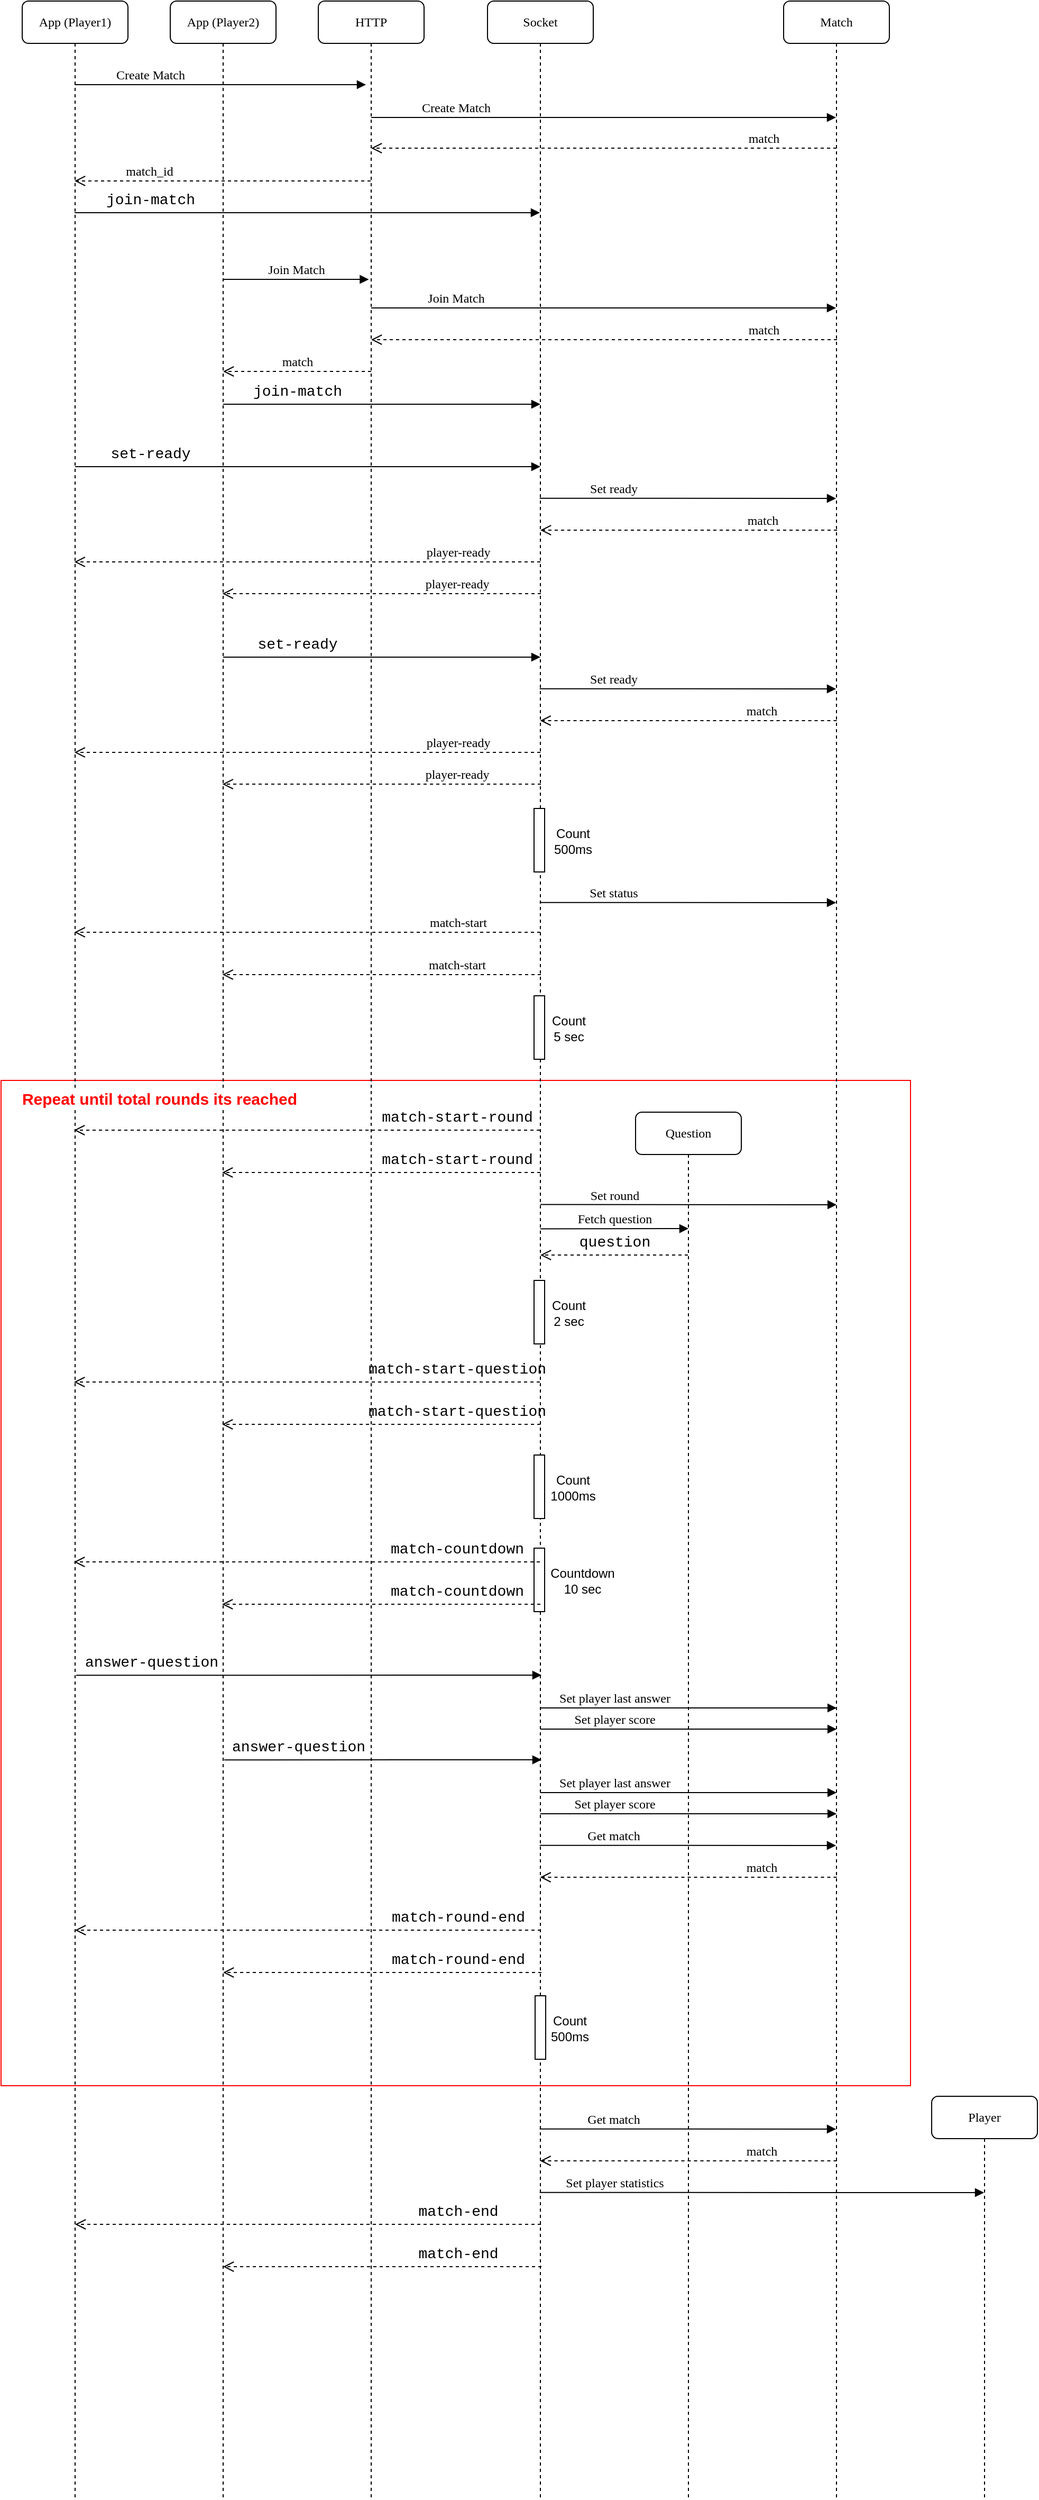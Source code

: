 <mxfile version="13.0.1" type="device"><diagram name="Page-1" id="13e1069c-82ec-6db2-03f1-153e76fe0fe0"><mxGraphModel dx="1673" dy="896" grid="1" gridSize="10" guides="1" tooltips="1" connect="1" arrows="1" fold="1" page="1" pageScale="1" pageWidth="1100" pageHeight="850" background="#ffffff" math="0" shadow="0"><root><mxCell id="0"/><mxCell id="1" parent="0"/><mxCell id="PFqszaUtLfjaEMv92QVj-67" value="" style="rounded=0;whiteSpace=wrap;html=1;fillColor=none;strokeColor=#FF0000;" vertex="1" parent="1"><mxGeometry x="60" y="1100" width="860" height="950" as="geometry"/></mxCell><mxCell id="7baba1c4bc27f4b0-2" value="HTTP" style="shape=umlLifeline;perimeter=lifelinePerimeter;whiteSpace=wrap;html=1;container=1;collapsible=0;recursiveResize=0;outlineConnect=0;rounded=1;shadow=0;comic=0;labelBackgroundColor=none;strokeWidth=1;fontFamily=Verdana;fontSize=12;align=center;" parent="1" vertex="1"><mxGeometry x="360" y="80" width="100" height="2360" as="geometry"/></mxCell><mxCell id="7baba1c4bc27f4b0-3" value="Socket" style="shape=umlLifeline;perimeter=lifelinePerimeter;whiteSpace=wrap;html=1;container=1;collapsible=0;recursiveResize=0;outlineConnect=0;rounded=1;shadow=0;comic=0;labelBackgroundColor=none;strokeWidth=1;fontFamily=Verdana;fontSize=12;align=center;" parent="1" vertex="1"><mxGeometry x="520" y="80" width="100" height="2360" as="geometry"/></mxCell><mxCell id="7baba1c4bc27f4b0-4" value="Question" style="shape=umlLifeline;perimeter=lifelinePerimeter;whiteSpace=wrap;html=1;container=1;collapsible=0;recursiveResize=0;outlineConnect=0;rounded=1;shadow=0;comic=0;labelBackgroundColor=none;strokeWidth=1;fontFamily=Verdana;fontSize=12;align=center;" parent="1" vertex="1"><mxGeometry x="660" y="1130" width="100" height="1310" as="geometry"/></mxCell><mxCell id="7baba1c4bc27f4b0-5" value="Match" style="shape=umlLifeline;perimeter=lifelinePerimeter;whiteSpace=wrap;html=1;container=1;collapsible=0;recursiveResize=0;outlineConnect=0;rounded=1;shadow=0;comic=0;labelBackgroundColor=none;strokeWidth=1;fontFamily=Verdana;fontSize=12;align=center;" parent="1" vertex="1"><mxGeometry x="800" y="80" width="100" height="2360" as="geometry"/></mxCell><mxCell id="7baba1c4bc27f4b0-8" value="App (Player2)" style="shape=umlLifeline;perimeter=lifelinePerimeter;whiteSpace=wrap;html=1;container=1;collapsible=0;recursiveResize=0;outlineConnect=0;rounded=1;shadow=0;comic=0;labelBackgroundColor=none;strokeWidth=1;fontFamily=Verdana;fontSize=12;align=center;" parent="1" vertex="1"><mxGeometry x="220" y="80" width="100" height="2360" as="geometry"/></mxCell><mxCell id="7baba1c4bc27f4b0-21" value="match_id" style="html=1;verticalAlign=bottom;endArrow=open;dashed=1;endSize=8;labelBackgroundColor=none;fontFamily=Verdana;fontSize=12;edgeStyle=elbowEdgeStyle;elbow=vertical;" parent="1" edge="1"><mxGeometry x="0.497" relative="1" as="geometry"><mxPoint x="129.5" y="250" as="targetPoint"/><Array as="points"><mxPoint x="330" y="250"/><mxPoint x="355" y="182"/><mxPoint x="385" y="182"/></Array><mxPoint x="409.5" y="250" as="sourcePoint"/><mxPoint as="offset"/></mxGeometry></mxCell><mxCell id="7baba1c4bc27f4b0-11" value="Create Match" style="html=1;verticalAlign=bottom;endArrow=block;entryX=0;entryY=0;labelBackgroundColor=none;fontFamily=Verdana;fontSize=12;edgeStyle=elbowEdgeStyle;elbow=vertical;" parent="1" edge="1"><mxGeometry x="0.183" y="-92" relative="1" as="geometry"><mxPoint x="129.5" y="159" as="sourcePoint"/><mxPoint x="405" y="159" as="targetPoint"/><mxPoint x="-92" y="-92" as="offset"/></mxGeometry></mxCell><mxCell id="PFqszaUtLfjaEMv92QVj-4" value="&lt;div style=&quot;font-family: &amp;#34;consolas&amp;#34; , &amp;#34;courier new&amp;#34; , monospace ; font-size: 14px ; line-height: 19px&quot;&gt;&lt;span&gt;join-match&lt;/span&gt;&lt;/div&gt;" style="html=1;verticalAlign=bottom;endArrow=block;labelBackgroundColor=none;fontFamily=Verdana;fontSize=12;edgeStyle=elbowEdgeStyle;elbow=vertical;" edge="1" parent="1"><mxGeometry y="-149" relative="1" as="geometry"><mxPoint x="129.5" y="280" as="sourcePoint"/><mxPoint x="569.5" y="280" as="targetPoint"/><mxPoint x="-149" y="-149" as="offset"/></mxGeometry></mxCell><mxCell id="PFqszaUtLfjaEMv92QVj-5" value="App (Player1)" style="shape=umlLifeline;perimeter=lifelinePerimeter;whiteSpace=wrap;html=1;container=1;collapsible=0;recursiveResize=0;outlineConnect=0;rounded=1;shadow=0;comic=0;labelBackgroundColor=none;strokeWidth=1;fontFamily=Verdana;fontSize=12;align=center;" vertex="1" parent="1"><mxGeometry x="80" y="80" width="100" height="2360" as="geometry"/></mxCell><mxCell id="PFqszaUtLfjaEMv92QVj-6" value="Join Match" style="html=1;verticalAlign=bottom;endArrow=block;entryX=0;entryY=0;labelBackgroundColor=none;fontFamily=Verdana;fontSize=12;edgeStyle=elbowEdgeStyle;elbow=vertical;" edge="1" parent="1"><mxGeometry relative="1" as="geometry"><mxPoint x="270" y="343" as="sourcePoint"/><mxPoint x="407.75" y="343" as="targetPoint"/><mxPoint as="offset"/></mxGeometry></mxCell><mxCell id="PFqszaUtLfjaEMv92QVj-7" value="&lt;div style=&quot;font-family: &amp;#34;consolas&amp;#34; , &amp;#34;courier new&amp;#34; , monospace ; font-size: 14px ; line-height: 19px&quot;&gt;&lt;span&gt;join-match&lt;/span&gt;&lt;/div&gt;" style="html=1;verticalAlign=bottom;endArrow=block;labelBackgroundColor=none;fontFamily=Verdana;fontSize=12;edgeStyle=elbowEdgeStyle;elbow=vertical;" edge="1" parent="1"><mxGeometry y="-80" relative="1" as="geometry"><mxPoint x="270" y="461" as="sourcePoint"/><mxPoint x="570" y="461" as="targetPoint"/><mxPoint x="-80" y="-80" as="offset"/></mxGeometry></mxCell><mxCell id="PFqszaUtLfjaEMv92QVj-8" value="Create Match" style="html=1;verticalAlign=bottom;endArrow=block;labelBackgroundColor=none;fontFamily=Verdana;fontSize=12;edgeStyle=elbowEdgeStyle;elbow=vertical;" edge="1" parent="1"><mxGeometry x="-0.113" y="-115" relative="1" as="geometry"><mxPoint x="410" y="190" as="sourcePoint"/><mxPoint x="849.5" y="190" as="targetPoint"/><mxPoint x="-115" y="-115" as="offset"/></mxGeometry></mxCell><mxCell id="PFqszaUtLfjaEMv92QVj-9" value="match" style="html=1;verticalAlign=bottom;endArrow=open;dashed=1;endSize=8;labelBackgroundColor=none;fontFamily=Verdana;fontSize=12;edgeStyle=elbowEdgeStyle;elbow=vertical;" edge="1" parent="1" target="7baba1c4bc27f4b0-2"><mxGeometry x="-0.638" y="-10" relative="1" as="geometry"><mxPoint x="569.75" y="219" as="targetPoint"/><Array as="points"><mxPoint x="770.25" y="219"/><mxPoint x="795.25" y="151"/><mxPoint x="825.25" y="151"/></Array><mxPoint x="850" y="219" as="sourcePoint"/><mxPoint x="10" y="10" as="offset"/></mxGeometry></mxCell><mxCell id="PFqszaUtLfjaEMv92QVj-10" value="match" style="html=1;verticalAlign=bottom;endArrow=open;dashed=1;endSize=8;labelBackgroundColor=none;fontFamily=Verdana;fontSize=12;edgeStyle=elbowEdgeStyle;elbow=vertical;" edge="1" parent="1"><mxGeometry x="-0.638" y="-9" relative="1" as="geometry"><mxPoint x="410" y="400" as="targetPoint"/><Array as="points"><mxPoint x="770.75" y="400"/><mxPoint x="795.75" y="332"/><mxPoint x="825.75" y="332"/></Array><mxPoint x="850.5" y="400" as="sourcePoint"/><mxPoint x="10" y="9" as="offset"/></mxGeometry></mxCell><mxCell id="PFqszaUtLfjaEMv92QVj-11" value="Join Match" style="html=1;verticalAlign=bottom;endArrow=block;labelBackgroundColor=none;fontFamily=Verdana;fontSize=12;edgeStyle=elbowEdgeStyle;elbow=vertical;" edge="1" parent="1"><mxGeometry x="-0.113" y="-115" relative="1" as="geometry"><mxPoint x="410" y="370" as="sourcePoint"/><mxPoint x="849.5" y="370" as="targetPoint"/><mxPoint x="-115" y="-115" as="offset"/></mxGeometry></mxCell><mxCell id="PFqszaUtLfjaEMv92QVj-13" value="match" style="html=1;verticalAlign=bottom;endArrow=open;dashed=1;endSize=8;labelBackgroundColor=none;fontFamily=Verdana;fontSize=12;edgeStyle=elbowEdgeStyle;elbow=vertical;" edge="1" parent="1"><mxGeometry x="0.136" y="-9" relative="1" as="geometry"><mxPoint x="270" y="430" as="targetPoint"/><Array as="points"><mxPoint x="330.5" y="430"/><mxPoint x="355.5" y="362"/><mxPoint x="385.5" y="362"/></Array><mxPoint x="410" y="430" as="sourcePoint"/><mxPoint x="9" y="9" as="offset"/></mxGeometry></mxCell><mxCell id="PFqszaUtLfjaEMv92QVj-14" value="&lt;div style=&quot;font-family: &amp;#34;consolas&amp;#34; , &amp;#34;courier new&amp;#34; , monospace ; font-size: 14px ; line-height: 19px&quot;&gt;&lt;span&gt;set-ready&lt;/span&gt;&lt;/div&gt;" style="html=1;verticalAlign=bottom;endArrow=block;labelBackgroundColor=none;fontFamily=Verdana;fontSize=12;edgeStyle=elbowEdgeStyle;elbow=vertical;" edge="1" parent="1"><mxGeometry y="-149" relative="1" as="geometry"><mxPoint x="130" y="520" as="sourcePoint"/><mxPoint x="570" y="520" as="targetPoint"/><mxPoint x="-149" y="-149" as="offset"/></mxGeometry></mxCell><mxCell id="PFqszaUtLfjaEMv92QVj-15" value="&lt;div style=&quot;font-family: &amp;#34;consolas&amp;#34; , &amp;#34;courier new&amp;#34; , monospace ; font-size: 14px ; line-height: 19px&quot;&gt;&lt;span&gt;set-ready&lt;/span&gt;&lt;/div&gt;" style="html=1;verticalAlign=bottom;endArrow=block;labelBackgroundColor=none;fontFamily=Verdana;fontSize=12;edgeStyle=elbowEdgeStyle;elbow=vertical;" edge="1" parent="1"><mxGeometry y="-80" relative="1" as="geometry"><mxPoint x="270" y="700" as="sourcePoint"/><mxPoint x="570" y="700" as="targetPoint"/><mxPoint x="-80" y="-80" as="offset"/></mxGeometry></mxCell><mxCell id="PFqszaUtLfjaEMv92QVj-16" value="match-start" style="html=1;verticalAlign=bottom;endArrow=open;dashed=1;endSize=8;labelBackgroundColor=none;fontFamily=Verdana;fontSize=12;edgeStyle=elbowEdgeStyle;elbow=vertical;" edge="1" parent="1"><mxGeometry x="-0.639" relative="1" as="geometry"><mxPoint x="129.324" y="960" as="targetPoint"/><Array as="points"><mxPoint x="490.5" y="960"/><mxPoint x="515.5" y="892"/><mxPoint x="545.5" y="892"/></Array><mxPoint x="570" y="960" as="sourcePoint"/><mxPoint x="1" as="offset"/></mxGeometry></mxCell><mxCell id="PFqszaUtLfjaEMv92QVj-17" value="match-start" style="html=1;verticalAlign=bottom;endArrow=open;dashed=1;endSize=8;labelBackgroundColor=none;fontFamily=Verdana;fontSize=12;edgeStyle=elbowEdgeStyle;elbow=vertical;" edge="1" parent="1"><mxGeometry x="-0.472" relative="1" as="geometry"><mxPoint x="269.324" y="1000" as="targetPoint"/><Array as="points"><mxPoint x="491" y="1000"/><mxPoint x="516" y="932"/><mxPoint x="546" y="932"/></Array><mxPoint x="570.5" y="1000" as="sourcePoint"/><mxPoint as="offset"/></mxGeometry></mxCell><mxCell id="PFqszaUtLfjaEMv92QVj-18" value="" style="rounded=0;whiteSpace=wrap;html=1;" vertex="1" parent="1"><mxGeometry x="564" y="1020" width="10" height="60" as="geometry"/></mxCell><mxCell id="PFqszaUtLfjaEMv92QVj-21" value="Count 5 sec" style="text;html=1;strokeColor=none;fillColor=none;align=center;verticalAlign=middle;whiteSpace=wrap;rounded=0;" vertex="1" parent="1"><mxGeometry x="577" y="1040" width="40" height="21" as="geometry"/></mxCell><mxCell id="PFqszaUtLfjaEMv92QVj-22" value="&lt;div style=&quot;font-family: &amp;#34;consolas&amp;#34; , &amp;#34;courier new&amp;#34; , monospace ; font-size: 14px ; line-height: 19px&quot;&gt;&lt;span&gt;match-start-round&lt;/span&gt;&lt;/div&gt;" style="html=1;verticalAlign=bottom;endArrow=open;dashed=1;endSize=8;labelBackgroundColor=none;fontFamily=Verdana;fontSize=12;edgeStyle=elbowEdgeStyle;elbow=vertical;" edge="1" parent="1"><mxGeometry x="-0.639" relative="1" as="geometry"><mxPoint x="129" y="1147" as="targetPoint"/><Array as="points"><mxPoint x="490" y="1147"/><mxPoint x="515" y="1079"/><mxPoint x="545" y="1079"/></Array><mxPoint x="569.5" y="1147" as="sourcePoint"/><mxPoint x="1" as="offset"/></mxGeometry></mxCell><mxCell id="PFqszaUtLfjaEMv92QVj-23" value="&lt;div style=&quot;font-family: &amp;#34;consolas&amp;#34; , &amp;#34;courier new&amp;#34; , monospace ; font-size: 14px ; line-height: 19px&quot;&gt;&lt;span&gt;match-start-round&lt;/span&gt;&lt;/div&gt;" style="html=1;verticalAlign=bottom;endArrow=open;dashed=1;endSize=8;labelBackgroundColor=none;fontFamily=Verdana;fontSize=12;edgeStyle=elbowEdgeStyle;elbow=vertical;" edge="1" parent="1"><mxGeometry x="-0.472" relative="1" as="geometry"><mxPoint x="269" y="1187" as="targetPoint"/><Array as="points"><mxPoint x="490.5" y="1187"/><mxPoint x="515.5" y="1119"/><mxPoint x="545.5" y="1119"/></Array><mxPoint x="570" y="1187" as="sourcePoint"/><mxPoint as="offset"/></mxGeometry></mxCell><mxCell id="PFqszaUtLfjaEMv92QVj-26" value="" style="rounded=0;whiteSpace=wrap;html=1;" vertex="1" parent="1"><mxGeometry x="564" y="1289" width="10" height="60" as="geometry"/></mxCell><mxCell id="PFqszaUtLfjaEMv92QVj-27" value="Count&lt;br&gt;2 sec" style="text;html=1;strokeColor=none;fillColor=none;align=center;verticalAlign=middle;whiteSpace=wrap;rounded=0;" vertex="1" parent="1"><mxGeometry x="577" y="1309" width="40" height="21" as="geometry"/></mxCell><mxCell id="PFqszaUtLfjaEMv92QVj-29" value="&lt;div style=&quot;font-family: &amp;#34;consolas&amp;#34; , &amp;#34;courier new&amp;#34; , monospace ; font-size: 14px ; line-height: 19px&quot;&gt;&lt;div style=&quot;font-family: &amp;#34;consolas&amp;#34; , &amp;#34;courier new&amp;#34; , monospace ; line-height: 19px&quot;&gt;&lt;span&gt;match-start-question&lt;/span&gt;&lt;/div&gt;&lt;/div&gt;" style="html=1;verticalAlign=bottom;endArrow=open;dashed=1;endSize=8;labelBackgroundColor=none;fontFamily=Verdana;fontSize=12;edgeStyle=elbowEdgeStyle;elbow=vertical;" edge="1" parent="1"><mxGeometry x="-0.639" relative="1" as="geometry"><mxPoint x="129" y="1385" as="targetPoint"/><Array as="points"><mxPoint x="490" y="1385"/><mxPoint x="515" y="1317"/><mxPoint x="545" y="1317"/></Array><mxPoint x="569.5" y="1385" as="sourcePoint"/><mxPoint x="1" as="offset"/></mxGeometry></mxCell><mxCell id="PFqszaUtLfjaEMv92QVj-30" value="&lt;div style=&quot;font-family: &amp;#34;consolas&amp;#34; , &amp;#34;courier new&amp;#34; , monospace ; font-size: 14px ; line-height: 19px&quot;&gt;&lt;div style=&quot;font-family: &amp;#34;consolas&amp;#34; , &amp;#34;courier new&amp;#34; , monospace ; line-height: 19px&quot;&gt;&lt;span&gt;match-start-question&lt;/span&gt;&lt;/div&gt;&lt;/div&gt;" style="html=1;verticalAlign=bottom;endArrow=open;dashed=1;endSize=8;labelBackgroundColor=none;fontFamily=Verdana;fontSize=12;edgeStyle=elbowEdgeStyle;elbow=vertical;" edge="1" parent="1"><mxGeometry x="-0.472" relative="1" as="geometry"><mxPoint x="269" y="1425" as="targetPoint"/><Array as="points"><mxPoint x="490.5" y="1425"/><mxPoint x="515.5" y="1357"/><mxPoint x="545.5" y="1357"/></Array><mxPoint x="570" y="1425" as="sourcePoint"/><mxPoint as="offset"/></mxGeometry></mxCell><mxCell id="PFqszaUtLfjaEMv92QVj-31" value="" style="rounded=0;whiteSpace=wrap;html=1;" vertex="1" parent="1"><mxGeometry x="564" y="1454" width="10" height="60" as="geometry"/></mxCell><mxCell id="PFqszaUtLfjaEMv92QVj-32" value="Count&lt;br&gt;1000ms" style="text;html=1;strokeColor=none;fillColor=none;align=center;verticalAlign=middle;whiteSpace=wrap;rounded=0;" vertex="1" parent="1"><mxGeometry x="581" y="1474" width="40" height="21" as="geometry"/></mxCell><mxCell id="PFqszaUtLfjaEMv92QVj-36" value="" style="rounded=0;whiteSpace=wrap;html=1;" vertex="1" parent="1"><mxGeometry x="564" y="1542" width="10" height="60" as="geometry"/></mxCell><mxCell id="PFqszaUtLfjaEMv92QVj-37" value="Countdown 10 sec" style="text;html=1;strokeColor=none;fillColor=none;align=center;verticalAlign=middle;whiteSpace=wrap;rounded=0;" vertex="1" parent="1"><mxGeometry x="590" y="1562" width="40" height="21" as="geometry"/></mxCell><mxCell id="PFqszaUtLfjaEMv92QVj-38" value="&lt;div style=&quot;font-family: &amp;#34;consolas&amp;#34; , &amp;#34;courier new&amp;#34; , monospace ; font-size: 14px ; line-height: 19px&quot;&gt;&lt;div style=&quot;font-family: &amp;#34;consolas&amp;#34; , &amp;#34;courier new&amp;#34; , monospace ; line-height: 19px&quot;&gt;&lt;span&gt;match-countdown&lt;/span&gt;&lt;/div&gt;&lt;/div&gt;" style="html=1;verticalAlign=bottom;endArrow=open;dashed=1;endSize=8;labelBackgroundColor=none;fontFamily=Verdana;fontSize=12;edgeStyle=elbowEdgeStyle;elbow=vertical;" edge="1" parent="1"><mxGeometry x="-0.639" relative="1" as="geometry"><mxPoint x="129" y="1555.0" as="targetPoint"/><Array as="points"><mxPoint x="490" y="1555"/><mxPoint x="515" y="1487"/><mxPoint x="545" y="1487"/></Array><mxPoint x="569.5" y="1555.0" as="sourcePoint"/><mxPoint x="1" as="offset"/></mxGeometry></mxCell><mxCell id="PFqszaUtLfjaEMv92QVj-39" value="&lt;div style=&quot;font-family: &amp;#34;consolas&amp;#34; , &amp;#34;courier new&amp;#34; , monospace ; font-size: 14px ; line-height: 19px&quot;&gt;&lt;div style=&quot;font-family: &amp;#34;consolas&amp;#34; , &amp;#34;courier new&amp;#34; , monospace ; line-height: 19px&quot;&gt;match-countdown&lt;br&gt;&lt;/div&gt;&lt;/div&gt;" style="html=1;verticalAlign=bottom;endArrow=open;dashed=1;endSize=8;labelBackgroundColor=none;fontFamily=Verdana;fontSize=12;edgeStyle=elbowEdgeStyle;elbow=vertical;" edge="1" parent="1"><mxGeometry x="-0.472" relative="1" as="geometry"><mxPoint x="269" y="1595" as="targetPoint"/><Array as="points"><mxPoint x="490.5" y="1595"/><mxPoint x="515.5" y="1527"/><mxPoint x="545.5" y="1527"/></Array><mxPoint x="570" y="1595" as="sourcePoint"/><mxPoint as="offset"/></mxGeometry></mxCell><mxCell id="PFqszaUtLfjaEMv92QVj-41" value="&lt;div style=&quot;font-family: &amp;#34;consolas&amp;#34; , &amp;#34;courier new&amp;#34; , monospace ; font-size: 14px ; line-height: 19px&quot;&gt;&lt;span&gt;answer-question&lt;/span&gt;&lt;/div&gt;" style="html=1;verticalAlign=bottom;endArrow=block;labelBackgroundColor=none;fontFamily=Verdana;fontSize=12;edgeStyle=elbowEdgeStyle;elbow=vertical;" edge="1" parent="1"><mxGeometry y="-149" relative="1" as="geometry"><mxPoint x="131" y="1662.12" as="sourcePoint"/><mxPoint x="571" y="1662.12" as="targetPoint"/><mxPoint x="-149" y="-149" as="offset"/></mxGeometry></mxCell><mxCell id="PFqszaUtLfjaEMv92QVj-42" value="&lt;div style=&quot;font-family: &amp;#34;consolas&amp;#34; , &amp;#34;courier new&amp;#34; , monospace ; font-size: 14px ; line-height: 19px&quot;&gt;answer-question&lt;br&gt;&lt;/div&gt;" style="html=1;verticalAlign=bottom;endArrow=block;labelBackgroundColor=none;fontFamily=Verdana;fontSize=12;edgeStyle=elbowEdgeStyle;elbow=vertical;" edge="1" parent="1"><mxGeometry y="-80" relative="1" as="geometry"><mxPoint x="271" y="1742.12" as="sourcePoint"/><mxPoint x="571" y="1742.12" as="targetPoint"/><mxPoint x="-80" y="-80" as="offset"/></mxGeometry></mxCell><mxCell id="PFqszaUtLfjaEMv92QVj-43" value="&lt;div style=&quot;font-family: &amp;#34;consolas&amp;#34; , &amp;#34;courier new&amp;#34; , monospace ; font-size: 14px ; line-height: 19px&quot;&gt;&lt;div style=&quot;font-family: &amp;#34;consolas&amp;#34; , &amp;#34;courier new&amp;#34; , monospace ; line-height: 19px&quot;&gt;&lt;span&gt;match-round-end&lt;/span&gt;&lt;/div&gt;&lt;/div&gt;" style="html=1;verticalAlign=bottom;endArrow=open;dashed=1;endSize=8;labelBackgroundColor=none;fontFamily=Verdana;fontSize=12;edgeStyle=elbowEdgeStyle;elbow=vertical;" edge="1" parent="1"><mxGeometry x="-0.639" relative="1" as="geometry"><mxPoint x="130" y="1903" as="targetPoint"/><Array as="points"><mxPoint x="491" y="1903"/><mxPoint x="516" y="1835"/><mxPoint x="546" y="1835"/></Array><mxPoint x="570.5" y="1903" as="sourcePoint"/><mxPoint x="1" as="offset"/></mxGeometry></mxCell><mxCell id="PFqszaUtLfjaEMv92QVj-44" value="&lt;div style=&quot;font-family: &amp;#34;consolas&amp;#34; , &amp;#34;courier new&amp;#34; , monospace ; font-size: 14px ; line-height: 19px&quot;&gt;&lt;div style=&quot;font-family: &amp;#34;consolas&amp;#34; , &amp;#34;courier new&amp;#34; , monospace ; line-height: 19px&quot;&gt;match-round-end&lt;br&gt;&lt;/div&gt;&lt;/div&gt;" style="html=1;verticalAlign=bottom;endArrow=open;dashed=1;endSize=8;labelBackgroundColor=none;fontFamily=Verdana;fontSize=12;edgeStyle=elbowEdgeStyle;elbow=vertical;" edge="1" parent="1"><mxGeometry x="-0.472" relative="1" as="geometry"><mxPoint x="270" y="1943" as="targetPoint"/><Array as="points"><mxPoint x="491.5" y="1943"/><mxPoint x="516.5" y="1875"/><mxPoint x="546.5" y="1875"/></Array><mxPoint x="571" y="1943" as="sourcePoint"/><mxPoint as="offset"/></mxGeometry></mxCell><mxCell id="PFqszaUtLfjaEMv92QVj-47" value="" style="rounded=0;whiteSpace=wrap;html=1;" vertex="1" parent="1"><mxGeometry x="565" y="1965" width="10" height="60" as="geometry"/></mxCell><mxCell id="PFqszaUtLfjaEMv92QVj-48" value="Count&lt;br&gt;500ms" style="text;html=1;strokeColor=none;fillColor=none;align=center;verticalAlign=middle;whiteSpace=wrap;rounded=0;" vertex="1" parent="1"><mxGeometry x="578" y="1985" width="40" height="21" as="geometry"/></mxCell><mxCell id="PFqszaUtLfjaEMv92QVj-68" value="Repeat until total rounds its reached" style="text;html=1;strokeColor=none;fillColor=none;align=center;verticalAlign=middle;whiteSpace=wrap;rounded=0;fontColor=#FF0000;fontStyle=1;fontSize=15;labelBackgroundColor=#ffffff;" vertex="1" parent="1"><mxGeometry x="60" y="1107" width="300" height="20" as="geometry"/></mxCell><mxCell id="PFqszaUtLfjaEMv92QVj-70" value="player-ready" style="html=1;verticalAlign=bottom;endArrow=open;dashed=1;endSize=8;labelBackgroundColor=none;fontFamily=Verdana;fontSize=12;edgeStyle=elbowEdgeStyle;elbow=vertical;" edge="1" parent="1"><mxGeometry x="-0.639" relative="1" as="geometry"><mxPoint x="129.324" y="610" as="targetPoint"/><Array as="points"><mxPoint x="490.5" y="610"/><mxPoint x="515.5" y="542"/><mxPoint x="545.5" y="542"/></Array><mxPoint x="570" y="610" as="sourcePoint"/><mxPoint x="1" as="offset"/></mxGeometry></mxCell><mxCell id="PFqszaUtLfjaEMv92QVj-71" value="player-ready" style="html=1;verticalAlign=bottom;endArrow=open;dashed=1;endSize=8;labelBackgroundColor=none;fontFamily=Verdana;fontSize=12;edgeStyle=elbowEdgeStyle;elbow=vertical;" edge="1" parent="1"><mxGeometry x="-0.472" relative="1" as="geometry"><mxPoint x="269.324" y="640" as="targetPoint"/><Array as="points"><mxPoint x="491" y="640"/><mxPoint x="516" y="572"/><mxPoint x="546" y="572"/></Array><mxPoint x="570.5" y="640" as="sourcePoint"/><mxPoint as="offset"/></mxGeometry></mxCell><mxCell id="PFqszaUtLfjaEMv92QVj-72" value="player-ready" style="html=1;verticalAlign=bottom;endArrow=open;dashed=1;endSize=8;labelBackgroundColor=none;fontFamily=Verdana;fontSize=12;edgeStyle=elbowEdgeStyle;elbow=vertical;" edge="1" parent="1"><mxGeometry x="-0.639" relative="1" as="geometry"><mxPoint x="129.324" y="790" as="targetPoint"/><Array as="points"><mxPoint x="490.5" y="790"/><mxPoint x="515.5" y="722"/><mxPoint x="545.5" y="722"/></Array><mxPoint x="570" y="790" as="sourcePoint"/><mxPoint x="1" as="offset"/></mxGeometry></mxCell><mxCell id="PFqszaUtLfjaEMv92QVj-73" value="player-ready" style="html=1;verticalAlign=bottom;endArrow=open;dashed=1;endSize=8;labelBackgroundColor=none;fontFamily=Verdana;fontSize=12;edgeStyle=elbowEdgeStyle;elbow=vertical;" edge="1" parent="1"><mxGeometry x="-0.472" relative="1" as="geometry"><mxPoint x="269.324" y="820" as="targetPoint"/><Array as="points"><mxPoint x="491" y="820"/><mxPoint x="516" y="752"/><mxPoint x="546" y="752"/></Array><mxPoint x="570.5" y="820" as="sourcePoint"/><mxPoint as="offset"/></mxGeometry></mxCell><mxCell id="PFqszaUtLfjaEMv92QVj-75" value="" style="rounded=0;whiteSpace=wrap;html=1;" vertex="1" parent="1"><mxGeometry x="564" y="843" width="10" height="60" as="geometry"/></mxCell><mxCell id="PFqszaUtLfjaEMv92QVj-76" value="Count&lt;br&gt;500ms" style="text;html=1;strokeColor=none;fillColor=none;align=center;verticalAlign=middle;whiteSpace=wrap;rounded=0;" vertex="1" parent="1"><mxGeometry x="581" y="863" width="40" height="21" as="geometry"/></mxCell><mxCell id="PFqszaUtLfjaEMv92QVj-80" value="&lt;div style=&quot;font-family: &amp;#34;consolas&amp;#34; , &amp;#34;courier new&amp;#34; , monospace ; font-size: 14px ; line-height: 19px&quot;&gt;&lt;div style=&quot;font-family: &amp;#34;consolas&amp;#34; , &amp;#34;courier new&amp;#34; , monospace ; line-height: 19px&quot;&gt;&lt;span&gt;match-end&lt;/span&gt;&lt;/div&gt;&lt;/div&gt;" style="html=1;verticalAlign=bottom;endArrow=open;dashed=1;endSize=8;labelBackgroundColor=none;fontFamily=Verdana;fontSize=12;edgeStyle=elbowEdgeStyle;elbow=vertical;" edge="1" parent="1"><mxGeometry x="-0.639" relative="1" as="geometry"><mxPoint x="130" y="2181" as="targetPoint"/><Array as="points"><mxPoint x="491" y="2181"/><mxPoint x="516" y="2113"/><mxPoint x="546" y="2113"/></Array><mxPoint x="570.5" y="2181" as="sourcePoint"/><mxPoint x="1" as="offset"/></mxGeometry></mxCell><mxCell id="PFqszaUtLfjaEMv92QVj-81" value="&lt;div style=&quot;font-family: &amp;#34;consolas&amp;#34; , &amp;#34;courier new&amp;#34; , monospace ; font-size: 14px ; line-height: 19px&quot;&gt;&lt;div style=&quot;font-family: &amp;#34;consolas&amp;#34; , &amp;#34;courier new&amp;#34; , monospace ; line-height: 19px&quot;&gt;match-end&lt;br&gt;&lt;/div&gt;&lt;/div&gt;" style="html=1;verticalAlign=bottom;endArrow=open;dashed=1;endSize=8;labelBackgroundColor=none;fontFamily=Verdana;fontSize=12;edgeStyle=elbowEdgeStyle;elbow=vertical;" edge="1" parent="1"><mxGeometry x="-0.472" relative="1" as="geometry"><mxPoint x="270" y="2221" as="targetPoint"/><Array as="points"><mxPoint x="491.5" y="2221"/><mxPoint x="516.5" y="2153"/><mxPoint x="546.5" y="2153"/></Array><mxPoint x="571" y="2221" as="sourcePoint"/><mxPoint as="offset"/></mxGeometry></mxCell><mxCell id="PFqszaUtLfjaEMv92QVj-84" value="Set ready" style="html=1;verticalAlign=bottom;endArrow=block;labelBackgroundColor=none;fontFamily=Verdana;fontSize=12;edgeStyle=elbowEdgeStyle;elbow=vertical;" edge="1" parent="1"><mxGeometry x="-0.493" relative="1" as="geometry"><mxPoint x="569.324" y="729.882" as="sourcePoint"/><mxPoint x="849.5" y="730" as="targetPoint"/><mxPoint x="-1" as="offset"/></mxGeometry></mxCell><mxCell id="PFqszaUtLfjaEMv92QVj-85" value="match" style="html=1;verticalAlign=bottom;endArrow=open;dashed=1;endSize=8;labelBackgroundColor=none;fontFamily=Verdana;fontSize=12;edgeStyle=elbowEdgeStyle;elbow=vertical;" edge="1" parent="1"><mxGeometry x="-0.431" y="-9" relative="1" as="geometry"><mxPoint x="570" y="580" as="targetPoint"/><Array as="points"><mxPoint x="770.75" y="580"/><mxPoint x="795.75" y="512"/><mxPoint x="825.75" y="512"/></Array><mxPoint x="850.5" y="580" as="sourcePoint"/><mxPoint x="9" y="9" as="offset"/></mxGeometry></mxCell><mxCell id="PFqszaUtLfjaEMv92QVj-86" value="match" style="html=1;verticalAlign=bottom;endArrow=open;dashed=1;endSize=8;labelBackgroundColor=none;fontFamily=Verdana;fontSize=12;edgeStyle=elbowEdgeStyle;elbow=vertical;" edge="1" parent="1"><mxGeometry x="-0.431" y="-9" relative="1" as="geometry"><mxPoint x="569.75" y="760" as="targetPoint"/><Array as="points"><mxPoint x="770.5" y="760"/><mxPoint x="795.5" y="692"/><mxPoint x="825.5" y="692"/></Array><mxPoint x="850.25" y="760" as="sourcePoint"/><mxPoint x="9" y="9" as="offset"/></mxGeometry></mxCell><mxCell id="PFqszaUtLfjaEMv92QVj-87" value="Set status" style="html=1;verticalAlign=bottom;endArrow=block;labelBackgroundColor=none;fontFamily=Verdana;fontSize=12;edgeStyle=elbowEdgeStyle;elbow=vertical;" edge="1" parent="1"><mxGeometry x="-0.493" relative="1" as="geometry"><mxPoint x="569.324" y="931.882" as="sourcePoint"/><mxPoint x="849.5" y="932" as="targetPoint"/><mxPoint x="-1" as="offset"/></mxGeometry></mxCell><mxCell id="PFqszaUtLfjaEMv92QVj-89" value="Set round" style="html=1;verticalAlign=bottom;endArrow=block;labelBackgroundColor=none;fontFamily=Verdana;fontSize=12;edgeStyle=elbowEdgeStyle;elbow=vertical;" edge="1" parent="1"><mxGeometry x="-0.493" relative="1" as="geometry"><mxPoint x="569.914" y="1217.232" as="sourcePoint"/><mxPoint x="850.09" y="1217.35" as="targetPoint"/><mxPoint x="-1" as="offset"/></mxGeometry></mxCell><mxCell id="PFqszaUtLfjaEMv92QVj-90" value="Fetch question" style="html=1;verticalAlign=bottom;endArrow=block;labelBackgroundColor=none;fontFamily=Verdana;fontSize=12;edgeStyle=elbowEdgeStyle;elbow=vertical;" edge="1" parent="1"><mxGeometry x="0.002" relative="1" as="geometry"><mxPoint x="569.914" y="1240.232" as="sourcePoint"/><mxPoint x="710" y="1240" as="targetPoint"/><mxPoint as="offset"/></mxGeometry></mxCell><mxCell id="PFqszaUtLfjaEMv92QVj-91" value="&lt;div style=&quot;font-family: &amp;#34;consolas&amp;#34; , &amp;#34;courier new&amp;#34; , monospace ; font-size: 14px ; line-height: 19px&quot;&gt;&lt;div style=&quot;font-family: &amp;#34;consolas&amp;#34; , &amp;#34;courier new&amp;#34; , monospace ; line-height: 19px&quot;&gt;&lt;span&gt;question&lt;/span&gt;&lt;/div&gt;&lt;/div&gt;" style="html=1;verticalAlign=bottom;endArrow=open;dashed=1;endSize=8;labelBackgroundColor=none;fontFamily=Verdana;fontSize=12;edgeStyle=elbowEdgeStyle;elbow=vertical;" edge="1" parent="1"><mxGeometry x="0.14" y="-10" relative="1" as="geometry"><mxPoint x="570" y="1265" as="targetPoint"/><Array as="points"><mxPoint x="630" y="1265"/><mxPoint x="655" y="1197"/><mxPoint x="685" y="1197"/></Array><mxPoint x="709.5" y="1265" as="sourcePoint"/><mxPoint x="10" y="10" as="offset"/></mxGeometry></mxCell><mxCell id="PFqszaUtLfjaEMv92QVj-92" value="Set player last answer" style="html=1;verticalAlign=bottom;endArrow=block;labelBackgroundColor=none;fontFamily=Verdana;fontSize=12;edgeStyle=elbowEdgeStyle;elbow=vertical;" edge="1" parent="1"><mxGeometry x="-0.493" relative="1" as="geometry"><mxPoint x="569.914" y="1693.002" as="sourcePoint"/><mxPoint x="850.09" y="1693.12" as="targetPoint"/><mxPoint x="-1" as="offset"/></mxGeometry></mxCell><mxCell id="PFqszaUtLfjaEMv92QVj-93" value="Set player score" style="html=1;verticalAlign=bottom;endArrow=block;labelBackgroundColor=none;fontFamily=Verdana;fontSize=12;edgeStyle=elbowEdgeStyle;elbow=vertical;" edge="1" parent="1"><mxGeometry x="-0.493" relative="1" as="geometry"><mxPoint x="569.914" y="1713.002" as="sourcePoint"/><mxPoint x="850.09" y="1713.12" as="targetPoint"/><mxPoint x="-1" as="offset"/></mxGeometry></mxCell><mxCell id="PFqszaUtLfjaEMv92QVj-95" value="Set player last answer" style="html=1;verticalAlign=bottom;endArrow=block;labelBackgroundColor=none;fontFamily=Verdana;fontSize=12;edgeStyle=elbowEdgeStyle;elbow=vertical;" edge="1" parent="1"><mxGeometry x="-0.493" relative="1" as="geometry"><mxPoint x="569.914" y="1773.002" as="sourcePoint"/><mxPoint x="850.09" y="1773.12" as="targetPoint"/><mxPoint x="-1" as="offset"/></mxGeometry></mxCell><mxCell id="PFqszaUtLfjaEMv92QVj-96" value="Set player score" style="html=1;verticalAlign=bottom;endArrow=block;labelBackgroundColor=none;fontFamily=Verdana;fontSize=12;edgeStyle=elbowEdgeStyle;elbow=vertical;" edge="1" parent="1"><mxGeometry x="-0.493" relative="1" as="geometry"><mxPoint x="569.914" y="1793.002" as="sourcePoint"/><mxPoint x="850.09" y="1793.12" as="targetPoint"/><mxPoint x="-1" as="offset"/></mxGeometry></mxCell><mxCell id="PFqszaUtLfjaEMv92QVj-99" value="Set ready" style="html=1;verticalAlign=bottom;endArrow=block;labelBackgroundColor=none;fontFamily=Verdana;fontSize=12;edgeStyle=elbowEdgeStyle;elbow=vertical;" edge="1" parent="1"><mxGeometry x="-0.493" relative="1" as="geometry"><mxPoint x="569.324" y="549.882" as="sourcePoint"/><mxPoint x="849.5" y="550" as="targetPoint"/><mxPoint x="-1" as="offset"/></mxGeometry></mxCell><mxCell id="PFqszaUtLfjaEMv92QVj-100" value="Get match" style="html=1;verticalAlign=bottom;endArrow=block;labelBackgroundColor=none;fontFamily=Verdana;fontSize=12;edgeStyle=elbowEdgeStyle;elbow=vertical;" edge="1" parent="1"><mxGeometry x="-0.493" relative="1" as="geometry"><mxPoint x="569.324" y="1822.882" as="sourcePoint"/><mxPoint x="849.5" y="1823" as="targetPoint"/><mxPoint x="-1" as="offset"/></mxGeometry></mxCell><mxCell id="PFqszaUtLfjaEMv92QVj-101" value="match" style="html=1;verticalAlign=bottom;endArrow=open;dashed=1;endSize=8;labelBackgroundColor=none;fontFamily=Verdana;fontSize=12;edgeStyle=elbowEdgeStyle;elbow=vertical;" edge="1" parent="1"><mxGeometry x="-0.431" y="-9" relative="1" as="geometry"><mxPoint x="569.75" y="1853" as="targetPoint"/><Array as="points"><mxPoint x="770.5" y="1853"/><mxPoint x="795.5" y="1785"/><mxPoint x="825.5" y="1785"/></Array><mxPoint x="850.25" y="1853" as="sourcePoint"/><mxPoint x="9" y="9" as="offset"/></mxGeometry></mxCell><mxCell id="PFqszaUtLfjaEMv92QVj-102" value="Get match" style="html=1;verticalAlign=bottom;endArrow=block;labelBackgroundColor=none;fontFamily=Verdana;fontSize=12;edgeStyle=elbowEdgeStyle;elbow=vertical;" edge="1" parent="1"><mxGeometry x="-0.493" relative="1" as="geometry"><mxPoint x="569.324" y="2090.882" as="sourcePoint"/><mxPoint x="849.5" y="2091" as="targetPoint"/><mxPoint x="-1" as="offset"/></mxGeometry></mxCell><mxCell id="PFqszaUtLfjaEMv92QVj-103" value="match" style="html=1;verticalAlign=bottom;endArrow=open;dashed=1;endSize=8;labelBackgroundColor=none;fontFamily=Verdana;fontSize=12;edgeStyle=elbowEdgeStyle;elbow=vertical;" edge="1" parent="1"><mxGeometry x="-0.431" y="-9" relative="1" as="geometry"><mxPoint x="569.75" y="2121" as="targetPoint"/><Array as="points"><mxPoint x="770.5" y="2121"/><mxPoint x="795.5" y="2053"/><mxPoint x="825.5" y="2053"/></Array><mxPoint x="850.25" y="2121" as="sourcePoint"/><mxPoint x="9" y="9" as="offset"/></mxGeometry></mxCell><mxCell id="PFqszaUtLfjaEMv92QVj-104" value="Player" style="shape=umlLifeline;perimeter=lifelinePerimeter;whiteSpace=wrap;html=1;container=1;collapsible=0;recursiveResize=0;outlineConnect=0;rounded=1;shadow=0;comic=0;labelBackgroundColor=none;strokeWidth=1;fontFamily=Verdana;fontSize=12;align=center;" vertex="1" parent="1"><mxGeometry x="940" y="2060" width="100" height="380" as="geometry"/></mxCell><mxCell id="PFqszaUtLfjaEMv92QVj-105" value="Set player statistics" style="html=1;verticalAlign=bottom;endArrow=block;labelBackgroundColor=none;fontFamily=Verdana;fontSize=12;edgeStyle=elbowEdgeStyle;elbow=vertical;" edge="1" parent="1" target="PFqszaUtLfjaEMv92QVj-104"><mxGeometry x="-0.663" relative="1" as="geometry"><mxPoint x="569.324" y="2150.882" as="sourcePoint"/><mxPoint x="849.5" y="2151" as="targetPoint"/><mxPoint as="offset"/></mxGeometry></mxCell></root></mxGraphModel></diagram></mxfile>